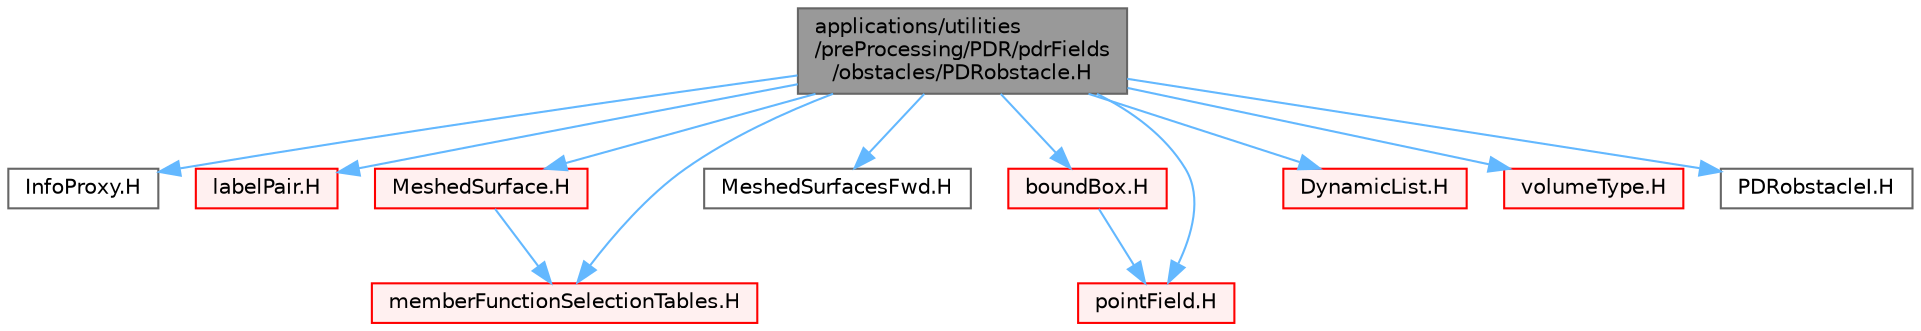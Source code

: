 digraph "applications/utilities/preProcessing/PDR/pdrFields/obstacles/PDRobstacle.H"
{
 // LATEX_PDF_SIZE
  bgcolor="transparent";
  edge [fontname=Helvetica,fontsize=10,labelfontname=Helvetica,labelfontsize=10];
  node [fontname=Helvetica,fontsize=10,shape=box,height=0.2,width=0.4];
  Node1 [id="Node000001",label="applications/utilities\l/preProcessing/PDR/pdrFields\l/obstacles/PDRobstacle.H",height=0.2,width=0.4,color="gray40", fillcolor="grey60", style="filled", fontcolor="black",tooltip=" "];
  Node1 -> Node2 [id="edge1_Node000001_Node000002",color="steelblue1",style="solid",tooltip=" "];
  Node2 [id="Node000002",label="InfoProxy.H",height=0.2,width=0.4,color="grey40", fillcolor="white", style="filled",URL="$InfoProxy_8H.html",tooltip=" "];
  Node1 -> Node3 [id="edge2_Node000001_Node000003",color="steelblue1",style="solid",tooltip=" "];
  Node3 [id="Node000003",label="labelPair.H",height=0.2,width=0.4,color="red", fillcolor="#FFF0F0", style="filled",URL="$labelPair_8H.html",tooltip=" "];
  Node1 -> Node119 [id="edge3_Node000001_Node000119",color="steelblue1",style="solid",tooltip=" "];
  Node119 [id="Node000119",label="MeshedSurface.H",height=0.2,width=0.4,color="red", fillcolor="#FFF0F0", style="filled",URL="$MeshedSurface_8H.html",tooltip=" "];
  Node119 -> Node264 [id="edge4_Node000119_Node000264",color="steelblue1",style="solid",tooltip=" "];
  Node264 [id="Node000264",label="memberFunctionSelectionTables.H",height=0.2,width=0.4,color="red", fillcolor="#FFF0F0", style="filled",URL="$memberFunctionSelectionTables_8H.html",tooltip="Macros to ease declaration of member function selection tables."];
  Node1 -> Node265 [id="edge5_Node000001_Node000265",color="steelblue1",style="solid",tooltip=" "];
  Node265 [id="Node000265",label="MeshedSurfacesFwd.H",height=0.2,width=0.4,color="grey40", fillcolor="white", style="filled",URL="$MeshedSurfacesFwd_8H.html",tooltip=" "];
  Node1 -> Node236 [id="edge6_Node000001_Node000236",color="steelblue1",style="solid",tooltip=" "];
  Node236 [id="Node000236",label="boundBox.H",height=0.2,width=0.4,color="red", fillcolor="#FFF0F0", style="filled",URL="$boundBox_8H.html",tooltip=" "];
  Node236 -> Node146 [id="edge7_Node000236_Node000146",color="steelblue1",style="solid",tooltip=" "];
  Node146 [id="Node000146",label="pointField.H",height=0.2,width=0.4,color="red", fillcolor="#FFF0F0", style="filled",URL="$pointField_8H.html",tooltip=" "];
  Node1 -> Node159 [id="edge8_Node000001_Node000159",color="steelblue1",style="solid",tooltip=" "];
  Node159 [id="Node000159",label="DynamicList.H",height=0.2,width=0.4,color="red", fillcolor="#FFF0F0", style="filled",URL="$DynamicList_8H.html",tooltip=" "];
  Node1 -> Node146 [id="edge9_Node000001_Node000146",color="steelblue1",style="solid",tooltip=" "];
  Node1 -> Node266 [id="edge10_Node000001_Node000266",color="steelblue1",style="solid",tooltip=" "];
  Node266 [id="Node000266",label="volumeType.H",height=0.2,width=0.4,color="red", fillcolor="#FFF0F0", style="filled",URL="$volumeType_8H.html",tooltip=" "];
  Node1 -> Node264 [id="edge11_Node000001_Node000264",color="steelblue1",style="solid",tooltip=" "];
  Node1 -> Node267 [id="edge12_Node000001_Node000267",color="steelblue1",style="solid",tooltip=" "];
  Node267 [id="Node000267",label="PDRobstacleI.H",height=0.2,width=0.4,color="grey40", fillcolor="white", style="filled",URL="$PDRobstacleI_8H.html",tooltip=" "];
}
